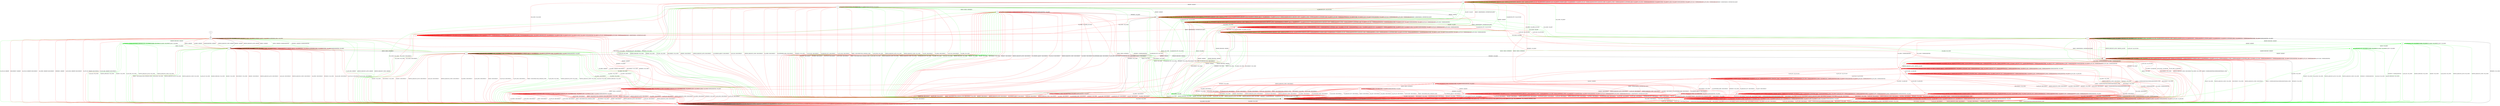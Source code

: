 digraph "" {
	graph ["Incoming time"=0.07573294639587402,
		"Outgoing time"=0.1325373649597168,
		Output="{'States': 36, 'Transitions': 837}",
		Reference="{'States': 32, 'Transitions': 683}",
		Solver=yices,
		Updated="{'States': 18, 'Transitions': 222}",
		"f-measure"=0.15027624309392265,
		precision=0.3063063063063063,
		recall=0.09956076134699854
	];
	a -> a	[key=0,
		label="CH_OPEN / CH_MAX"];
	a -> a	[key=1,
		label="CH_EOF / NO_RESP"];
	a -> a	[key=2,
		color=green,
		label="UA_PK_NOK / NO_RESP"];
	a -> a	[key=3,
		color=green,
		label="SERVICE_REQUEST_AUTH / SERVICE_ACCEPT"];
	a -> a	[key=4,
		color=green,
		label="SERVICE_REQUEST_CONN / SERVICE_ACCEPT"];
	a -> a	[key=5,
		color=green,
		label="UA_PK_OK / NO_RESP"];
	a -> a	[key=6,
		color=red,
		label="SERVICE_REQUEST_AUTH / NO_RESP"];
	a -> a	[key=7,
		color=red,
		label="CH_WINDOW_ADJUST / NO_RESP"];
	a -> a	[key=8,
		color=red,
		label="DEBUG / NO_RESP"];
	a -> a	[key=9,
		color=red,
		label="UA_PK_OK / UNIMPLEMENTED"];
	a -> a	[key=10,
		color=red,
		label="SERVICE_REQUEST_CONN / NO_RESP"];
	a -> a	[key=11,
		color=red,
		label="UA_NONE / UNIMPLEMENTED"];
	a -> a	[key=12,
		color=red,
		label="CH_EXTENDED_DATA / NO_RESP"];
	a -> a	[key=13,
		color=red,
		label="UA_PK_NOK / UNIMPLEMENTED"];
	a -> a	[key=14,
		color=red,
		label="KEX30 / NO_RESP"];
	a -> a	[key=15,
		color=red,
		label="IGNORE / NO_RESP"];
	a -> a	[key=16,
		color=red,
		label="CH_DATA / NO_RESP"];
	a -> a	[key=17,
		color=red,
		label="UNIMPLEMENTED / NO_RESP"];
	a -> a	[key=18,
		color=red,
		label="UA_PW_OK / UNIMPLEMENTED"];
	a -> a	[key=19,
		color=red,
		label="UA_PW_NOK / UNIMPLEMENTED"];
	a -> a	[key=20,
		color=red,
		label="REKEY / KEXINIT|KEX31+NEWKEYS|NO_RESP"];
	a -> c	[key=0,
		label="KEXINIT / KEXINIT"];
	a -> f	[key=0,
		label="NEWKEYS / NO_CONN"];
	a -> f	[key=1,
		color=green,
		label="KEX30 / NO_CONN"];
	a -> f	[key=2,
		color=green,
		label="CH_REQUEST_PTY / NO_CONN"];
	a -> f	[key=3,
		color=green,
		label="CH_DATA / NO_CONN"];
	a -> f	[key=4,
		color=red,
		label="DISCONNECT / NO_CONN"];
	a -> f	[key=5,
		color=red,
		label="CH_REQUEST_PTY / DISCONNECT"];
	a -> g	[key=0,
		color=green,
		label="CH_CLOSE / NO_RESP"];
	r	[color=green];
	a -> r	[key=0,
		color=green,
		label="KEXINIT_PROCEED / KEXINIT"];
	z	[color=red];
	a -> z	[key=0,
		color=red,
		label="CH_CLOSE / CH_CLOSE"];
	b -> a	[key=0,
		color=green,
		label="CH_REQUEST_PTY / CH_SUCCESS"];
	b -> b	[key=0,
		label="CH_OPEN / CH_MAX"];
	b -> b	[key=1,
		label="CH_EOF / NO_RESP"];
	b -> b	[key=2,
		color=green,
		label="UA_PK_NOK / NO_RESP"];
	b -> b	[key=3,
		color=green,
		label="SERVICE_REQUEST_AUTH / SERVICE_ACCEPT"];
	b -> b	[key=4,
		color=green,
		label="SERVICE_REQUEST_CONN / SERVICE_ACCEPT"];
	b -> b	[key=5,
		color=green,
		label="UA_PK_OK / NO_RESP"];
	b -> b	[key=6,
		color=red,
		label="SERVICE_REQUEST_AUTH / UNIMPLEMENTED"];
	b -> b	[key=7,
		color=red,
		label="CH_WINDOW_ADJUST / NO_RESP"];
	b -> b	[key=8,
		color=red,
		label="DEBUG / NO_RESP"];
	b -> b	[key=9,
		color=red,
		label="UA_PK_OK / UNIMPLEMENTED"];
	b -> b	[key=10,
		color=red,
		label="SERVICE_REQUEST_CONN / UNIMPLEMENTED"];
	b -> b	[key=11,
		color=red,
		label="UA_NONE / UNIMPLEMENTED"];
	b -> b	[key=12,
		color=red,
		label="CH_EXTENDED_DATA / NO_RESP"];
	b -> b	[key=13,
		color=red,
		label="UA_PK_NOK / UNIMPLEMENTED"];
	b -> b	[key=14,
		color=red,
		label="KEX30 / UNIMPLEMENTED"];
	b -> b	[key=15,
		color=red,
		label="IGNORE / NO_RESP"];
	b -> b	[key=16,
		color=red,
		label="CH_DATA / NO_RESP"];
	b -> b	[key=17,
		color=red,
		label="UNIMPLEMENTED / NO_RESP"];
	b -> b	[key=18,
		color=red,
		label="UA_PW_OK / UNIMPLEMENTED"];
	b -> b	[key=19,
		color=red,
		label="UA_PW_NOK / UNIMPLEMENTED"];
	b -> c	[key=0,
		color=green,
		label="KEXINIT / KEXINIT"];
	b -> f	[key=0,
		label="NEWKEYS / NO_CONN"];
	b -> f	[key=1,
		color=green,
		label="KEX30 / NO_CONN"];
	b -> f	[key=2,
		color=green,
		label="CH_DATA / NO_CONN"];
	b -> f	[key=3,
		color=red,
		label="DISCONNECT / NO_CONN"];
	b -> g	[key=0,
		color=green,
		label="CH_CLOSE / NO_RESP"];
	b -> j	[key=0,
		color=red,
		label="CH_REQUEST_PTY / CH_SUCCESS"];
	b -> n	[key=0,
		color=red,
		label="REKEY / KEXINIT|KEX31+NEWKEYS|NO_RESP"];
	b -> r	[key=0,
		color=green,
		label="KEXINIT_PROCEED / KEXINIT"];
	t	[color=red];
	b -> t	[key=0,
		color=red,
		label="CH_CLOSE / CH_CLOSE"];
	ff	[color=red];
	b -> ff	[key=0,
		color=red,
		label="KEXINIT / KEXINIT"];
	c -> c	[key=0,
		label="CH_OPEN / CH_MAX"];
	c -> c	[key=1,
		color=red,
		label="DEBUG / NO_RESP"];
	c -> c	[key=2,
		color=red,
		label="IGNORE / NO_RESP"];
	c -> c	[key=3,
		color=red,
		label="UNIMPLEMENTED / NO_RESP"];
	c -> d	[key=0,
		color=green,
		label="CH_CLOSE / NO_CONN"];
	c -> d	[key=1,
		color=red,
		label="CH_CLOSE / DISCONNECT"];
	c -> f	[key=0,
		color=green,
		label="UA_PK_NOK / NO_CONN"];
	c -> f	[key=1,
		color=green,
		label="SERVICE_REQUEST_AUTH / NO_CONN"];
	c -> f	[key=2,
		color=green,
		label="SERVICE_REQUEST_CONN / NO_CONN"];
	c -> f	[key=3,
		color=green,
		label="NEWKEYS / UNIMPLEMENTED"];
	c -> f	[key=4,
		color=green,
		label="CH_REQUEST_PTY / NO_CONN"];
	c -> f	[key=5,
		color=green,
		label="CH_DATA / NO_CONN"];
	c -> f	[key=6,
		color=green,
		label="UA_PK_OK / NO_CONN"];
	c -> f	[key=7,
		color=green,
		label="KEXINIT_PROCEED / NO_CONN"];
	c -> f	[key=8,
		color=green,
		label="KEXINIT / NO_CONN"];
	c -> f	[key=9,
		color=green,
		label="CH_EOF / NO_CONN"];
	c -> f	[key=10,
		color=red,
		label="DISCONNECT / NO_CONN"];
	c -> f	[key=11,
		color=red,
		label="KEXINIT / DISCONNECT"];
	c -> f	[key=12,
		color=red,
		label="SERVICE_REQUEST_AUTH / DISCONNECT"];
	c -> f	[key=13,
		color=red,
		label="CH_WINDOW_ADJUST / DISCONNECT"];
	c -> f	[key=14,
		color=red,
		label="UA_PK_OK / DISCONNECT"];
	c -> f	[key=15,
		color=red,
		label="SERVICE_REQUEST_CONN / DISCONNECT"];
	c -> f	[key=16,
		color=red,
		label="UA_NONE / DISCONNECT"];
	c -> f	[key=17,
		color=red,
		label="CH_EXTENDED_DATA / DISCONNECT"];
	c -> f	[key=18,
		color=red,
		label="NEWKEYS / NO_CONN"];
	c -> f	[key=19,
		color=red,
		label="UA_PK_NOK / DISCONNECT"];
	c -> f	[key=20,
		color=red,
		label="CH_REQUEST_PTY / DISCONNECT"];
	c -> f	[key=21,
		color=red,
		label="CH_EOF / DISCONNECT"];
	c -> f	[key=22,
		color=red,
		label="CH_DATA / DISCONNECT"];
	c -> f	[key=23,
		color=red,
		label="UA_PW_OK / DISCONNECT"];
	c -> f	[key=24,
		color=red,
		label="UA_PW_NOK / DISCONNECT"];
	c -> f	[key=25,
		color=red,
		label="REKEY / DISCONNECT|NO_CONN|NO_CONN"];
	c -> h	[key=0,
		color=green,
		label="KEX30 / KEX31+NEWKEYS"];
	jj	[color=red];
	c -> jj	[key=0,
		color=red,
		label="KEX30 / KEX31+NEWKEYS"];
	d -> d	[key=0,
		label="KEXINIT / NO_CONN"];
	d -> d	[key=1,
		label="SERVICE_REQUEST_AUTH / NO_CONN"];
	d -> d	[key=2,
		label="UA_PK_OK / NO_CONN"];
	d -> d	[key=3,
		label="SERVICE_REQUEST_CONN / NO_CONN"];
	d -> d	[key=4,
		label="NEWKEYS / NO_CONN"];
	d -> d	[key=5,
		label="UA_PK_NOK / NO_CONN"];
	d -> d	[key=6,
		label="CH_CLOSE / CH_NONE"];
	d -> d	[key=7,
		label="CH_REQUEST_PTY / CH_NONE"];
	d -> d	[key=8,
		label="KEX30 / NO_CONN"];
	d -> d	[key=9,
		label="CH_EOF / CH_NONE"];
	d -> d	[key=10,
		label="CH_DATA / CH_NONE"];
	d -> d	[key=11,
		color=green,
		label="KEXINIT_PROCEED / NO_CONN"];
	d -> d	[key=12,
		color=red,
		label="DISCONNECT / NO_CONN"];
	d -> d	[key=13,
		color=red,
		label="CH_WINDOW_ADJUST / CH_NONE"];
	d -> d	[key=14,
		color=red,
		label="DEBUG / NO_CONN"];
	d -> d	[key=15,
		color=red,
		label="UA_NONE / NO_CONN"];
	d -> d	[key=16,
		color=red,
		label="CH_EXTENDED_DATA / CH_NONE"];
	d -> d	[key=17,
		color=red,
		label="IGNORE / NO_CONN"];
	d -> d	[key=18,
		color=red,
		label="UNIMPLEMENTED / NO_CONN"];
	d -> d	[key=19,
		color=red,
		label="UA_PW_OK / NO_CONN"];
	d -> d	[key=20,
		color=red,
		label="UA_PW_NOK / NO_CONN"];
	d -> d	[key=21,
		color=red,
		label="REKEY / NO_CONN|NO_CONN|NO_CONN"];
	d -> f	[key=0,
		label="CH_OPEN / NO_CONN"];
	e -> m	[key=0];
	f -> d	[key=0,
		label="CH_CLOSE / NO_CONN"];
	f -> f	[key=0,
		label="KEXINIT / NO_CONN"];
	f -> f	[key=1,
		label="SERVICE_REQUEST_AUTH / NO_CONN"];
	f -> f	[key=2,
		label="UA_PK_OK / NO_CONN"];
	f -> f	[key=3,
		label="SERVICE_REQUEST_CONN / NO_CONN"];
	f -> f	[key=4,
		label="NEWKEYS / NO_CONN"];
	f -> f	[key=5,
		label="UA_PK_NOK / NO_CONN"];
	f -> f	[key=6,
		label="CH_OPEN / CH_MAX"];
	f -> f	[key=7,
		label="CH_REQUEST_PTY / NO_CONN"];
	f -> f	[key=8,
		label="KEX30 / NO_CONN"];
	f -> f	[key=9,
		label="CH_EOF / NO_CONN"];
	f -> f	[key=10,
		label="CH_DATA / NO_CONN"];
	f -> f	[key=11,
		color=green,
		label="KEXINIT_PROCEED / NO_CONN"];
	f -> f	[key=12,
		color=red,
		label="DISCONNECT / NO_CONN"];
	f -> f	[key=13,
		color=red,
		label="CH_WINDOW_ADJUST / NO_CONN"];
	f -> f	[key=14,
		color=red,
		label="DEBUG / NO_CONN"];
	f -> f	[key=15,
		color=red,
		label="UA_NONE / NO_CONN"];
	f -> f	[key=16,
		color=red,
		label="CH_EXTENDED_DATA / NO_CONN"];
	f -> f	[key=17,
		color=red,
		label="IGNORE / NO_CONN"];
	f -> f	[key=18,
		color=red,
		label="UNIMPLEMENTED / NO_CONN"];
	f -> f	[key=19,
		color=red,
		label="UA_PW_OK / NO_CONN"];
	f -> f	[key=20,
		color=red,
		label="UA_PW_NOK / NO_CONN"];
	f -> f	[key=21,
		color=red,
		label="REKEY / NO_CONN|NO_CONN|NO_CONN"];
	g -> d	[key=0,
		label="NEWKEYS / NO_CONN"];
	g -> d	[key=1,
		color=green,
		label="KEX30 / NO_CONN"];
	g -> d	[key=2,
		color=red,
		label="DISCONNECT / NO_CONN"];
	g -> d	[key=3,
		color=red,
		label="SERVICE_REQUEST_CONN / DISCONNECT"];
	g -> d	[key=4,
		color=red,
		label="REKEY / UNIMPLEMENTED|UNIMPLEMENTED|NO_CONN"];
	g -> g	[key=0,
		label="SERVICE_REQUEST_AUTH / SERVICE_ACCEPT"];
	g -> g	[key=1,
		label="CH_CLOSE / CH_NONE"];
	g -> g	[key=2,
		label="CH_REQUEST_PTY / CH_NONE"];
	g -> g	[key=3,
		label="CH_EOF / CH_NONE"];
	g -> g	[key=4,
		label="CH_DATA / CH_NONE"];
	g -> g	[key=5,
		color=green,
		label="UA_PK_NOK / NO_RESP"];
	g -> g	[key=6,
		color=green,
		label="SERVICE_REQUEST_CONN / SERVICE_ACCEPT"];
	g -> g	[key=7,
		color=green,
		label="UA_PK_OK / NO_RESP"];
	g -> g	[key=8,
		color=red,
		label="KEXINIT / UNIMPLEMENTED"];
	g -> g	[key=9,
		color=red,
		label="CH_WINDOW_ADJUST / CH_NONE"];
	g -> g	[key=10,
		color=red,
		label="DEBUG / NO_RESP"];
	g -> g	[key=11,
		color=red,
		label="CH_EXTENDED_DATA / CH_NONE"];
	g -> g	[key=12,
		color=red,
		label="KEX30 / UNIMPLEMENTED"];
	g -> g	[key=13,
		color=red,
		label="IGNORE / NO_RESP"];
	g -> g	[key=14,
		color=red,
		label="UNIMPLEMENTED / NO_RESP"];
	g -> n	[key=0,
		color=green,
		label="CH_OPEN / CH_OPEN_SUCCESS"];
	p	[color=green];
	g -> p	[key=0,
		color=green,
		label="KEXINIT_PROCEED / KEXINIT"];
	q	[color=green];
	g -> q	[key=0,
		color=green,
		label="KEXINIT / KEXINIT"];
	g -> t	[key=0,
		color=red,
		label="UA_PK_OK / UA_SUCCESS"];
	g -> t	[key=1,
		color=red,
		label="UA_PW_OK / UA_SUCCESS"];
	u	[color=red];
	g -> u	[key=0,
		color=red,
		label="UA_PW_NOK / UA_FAILURE"];
	v	[color=red];
	g -> v	[key=0,
		color=red,
		label="UA_NONE / UA_FAILURE"];
	w	[color=red];
	g -> w	[key=0,
		color=red,
		label="UA_PK_NOK / UA_FAILURE"];
	x	[color=red];
	g -> x	[key=0,
		color=red,
		label="CH_OPEN / UNIMPLEMENTED"];
	h -> d	[key=0,
		color=green,
		label="CH_CLOSE / NO_CONN"];
	h -> d	[key=1,
		color=red,
		label="CH_CLOSE / DISCONNECT"];
	h -> f	[key=0,
		color=green,
		label="UA_PK_NOK / NO_CONN"];
	h -> f	[key=1,
		color=green,
		label="SERVICE_REQUEST_AUTH / NO_CONN"];
	h -> f	[key=2,
		color=green,
		label="SERVICE_REQUEST_CONN / NO_CONN"];
	h -> f	[key=3,
		color=green,
		label="CH_REQUEST_PTY / NO_CONN"];
	h -> f	[key=4,
		color=green,
		label="CH_DATA / NO_CONN"];
	h -> f	[key=5,
		color=green,
		label="UA_PK_OK / NO_CONN"];
	h -> f	[key=6,
		color=green,
		label="KEXINIT_PROCEED / NO_CONN"];
	h -> f	[key=7,
		color=green,
		label="KEXINIT / NO_CONN"];
	h -> f	[key=8,
		color=green,
		label="CH_EOF / NO_CONN"];
	h -> f	[key=9,
		color=red,
		label="DISCONNECT / NO_CONN"];
	h -> f	[key=10,
		color=red,
		label="KEXINIT / DISCONNECT"];
	h -> f	[key=11,
		color=red,
		label="SERVICE_REQUEST_AUTH / DISCONNECT"];
	h -> f	[key=12,
		color=red,
		label="CH_WINDOW_ADJUST / DISCONNECT"];
	h -> f	[key=13,
		color=red,
		label="UA_PK_OK / DISCONNECT"];
	h -> f	[key=14,
		color=red,
		label="SERVICE_REQUEST_CONN / DISCONNECT"];
	h -> f	[key=15,
		color=red,
		label="UA_NONE / DISCONNECT"];
	h -> f	[key=16,
		color=red,
		label="CH_EXTENDED_DATA / DISCONNECT"];
	h -> f	[key=17,
		color=red,
		label="UA_PK_NOK / DISCONNECT"];
	h -> f	[key=18,
		color=red,
		label="CH_REQUEST_PTY / DISCONNECT"];
	h -> f	[key=19,
		color=red,
		label="KEX30 / DISCONNECT"];
	h -> f	[key=20,
		color=red,
		label="CH_EOF / DISCONNECT"];
	h -> f	[key=21,
		color=red,
		label="CH_DATA / DISCONNECT"];
	h -> f	[key=22,
		color=red,
		label="UA_PW_OK / DISCONNECT"];
	h -> f	[key=23,
		color=red,
		label="UA_PW_NOK / DISCONNECT"];
	h -> f	[key=24,
		color=red,
		label="REKEY / DISCONNECT|NO_CONN|NO_CONN"];
	h -> h	[key=0,
		label="CH_OPEN / CH_MAX"];
	h -> h	[key=1,
		color=green,
		label="KEX30 / UNIMPLEMENTED"];
	h -> h	[key=2,
		color=red,
		label="DEBUG / NO_RESP"];
	h -> h	[key=3,
		color=red,
		label="IGNORE / NO_RESP"];
	h -> h	[key=4,
		color=red,
		label="UNIMPLEMENTED / NO_RESP"];
	h -> n	[key=0,
		label="NEWKEYS / NO_RESP"];
	i -> d	[key=0,
		label="NEWKEYS / NO_CONN"];
	i -> d	[key=1,
		color=green,
		label="KEX30 / NO_CONN"];
	i -> d	[key=2,
		color=green,
		label="SERVICE_REQUEST_CONN / NO_CONN"];
	i -> d	[key=3,
		color=red,
		label="DISCONNECT / NO_CONN"];
	i -> d	[key=4,
		color=red,
		label="SERVICE_REQUEST_CONN / DISCONNECT"];
	i -> d	[key=5,
		color=red,
		label="REKEY / UNIMPLEMENTED|UNIMPLEMENTED|NO_CONN"];
	i -> f	[key=0,
		color=green,
		label="CH_OPEN / NO_CONN"];
	i -> g	[key=0,
		color=green,
		label="UA_PK_OK / UA_SUCCESS"];
	i -> g	[key=1,
		color=red,
		label="SERVICE_REQUEST_AUTH / SERVICE_ACCEPT"];
	i -> i	[key=0,
		label="CH_CLOSE / CH_NONE"];
	i -> i	[key=1,
		label="CH_REQUEST_PTY / CH_NONE"];
	i -> i	[key=2,
		label="CH_EOF / CH_NONE"];
	i -> i	[key=3,
		label="CH_DATA / CH_NONE"];
	i -> i	[key=4,
		color=green,
		label="UA_PK_NOK / UA_FAILURE"];
	i -> i	[key=5,
		color=green,
		label="SERVICE_REQUEST_AUTH / SERVICE_ACCEPT"];
	i -> i	[key=6,
		color=red,
		label="KEXINIT / UNIMPLEMENTED"];
	i -> i	[key=7,
		color=red,
		label="CH_WINDOW_ADJUST / CH_NONE"];
	i -> i	[key=8,
		color=red,
		label="DEBUG / NO_RESP"];
	i -> i	[key=9,
		color=red,
		label="UA_PK_OK / UNIMPLEMENTED"];
	i -> i	[key=10,
		color=red,
		label="UA_NONE / UNIMPLEMENTED"];
	i -> i	[key=11,
		color=red,
		label="CH_EXTENDED_DATA / CH_NONE"];
	i -> i	[key=12,
		color=red,
		label="UA_PK_NOK / UNIMPLEMENTED"];
	i -> i	[key=13,
		color=red,
		label="KEX30 / UNIMPLEMENTED"];
	i -> i	[key=14,
		color=red,
		label="IGNORE / NO_RESP"];
	i -> i	[key=15,
		color=red,
		label="UNIMPLEMENTED / NO_RESP"];
	i -> i	[key=16,
		color=red,
		label="UA_PW_OK / UNIMPLEMENTED"];
	i -> i	[key=17,
		color=red,
		label="UA_PW_NOK / UNIMPLEMENTED"];
	i -> p	[key=0,
		color=green,
		label="KEXINIT_PROCEED / KEXINIT"];
	i -> q	[key=0,
		color=green,
		label="KEXINIT / KEXINIT"];
	s	[color=red];
	i -> s	[key=0,
		color=red,
		label="CH_OPEN / UNIMPLEMENTED"];
	j -> a	[key=0,
		color=green,
		label="CH_EOF / CH_EOF"];
	j -> a	[key=1,
		color=red,
		label="REKEY / KEXINIT|KEX31+NEWKEYS|NO_RESP"];
	j -> c	[key=0,
		label="KEXINIT / KEXINIT"];
	j -> f	[key=0,
		label="NEWKEYS / NO_CONN"];
	j -> f	[key=1,
		color=green,
		label="KEX30 / NO_CONN"];
	j -> f	[key=2,
		color=green,
		label="CH_REQUEST_PTY / NO_CONN"];
	j -> f	[key=3,
		color=red,
		label="DISCONNECT / NO_CONN"];
	j -> f	[key=4,
		color=red,
		label="CH_REQUEST_PTY / DISCONNECT"];
	j -> g	[key=0,
		color=green,
		label="CH_CLOSE / CH_EOF"];
	j -> j	[key=0,
		label="CH_OPEN / CH_MAX"];
	j -> j	[key=1,
		label="CH_DATA / NO_RESP"];
	j -> j	[key=2,
		color=green,
		label="UA_PK_NOK / NO_RESP"];
	j -> j	[key=3,
		color=green,
		label="SERVICE_REQUEST_AUTH / SERVICE_ACCEPT"];
	j -> j	[key=4,
		color=green,
		label="SERVICE_REQUEST_CONN / SERVICE_ACCEPT"];
	j -> j	[key=5,
		color=green,
		label="UA_PK_OK / NO_RESP"];
	j -> j	[key=6,
		color=red,
		label="SERVICE_REQUEST_AUTH / UNIMPLEMENTED"];
	j -> j	[key=7,
		color=red,
		label="CH_WINDOW_ADJUST / NO_RESP"];
	j -> j	[key=8,
		color=red,
		label="DEBUG / NO_RESP"];
	j -> j	[key=9,
		color=red,
		label="UA_PK_OK / UNIMPLEMENTED"];
	j -> j	[key=10,
		color=red,
		label="SERVICE_REQUEST_CONN / UNIMPLEMENTED"];
	j -> j	[key=11,
		color=red,
		label="UA_NONE / UNIMPLEMENTED"];
	j -> j	[key=12,
		color=red,
		label="CH_EXTENDED_DATA / NO_RESP"];
	j -> j	[key=13,
		color=red,
		label="UA_PK_NOK / UNIMPLEMENTED"];
	j -> j	[key=14,
		color=red,
		label="KEX30 / UNIMPLEMENTED"];
	j -> j	[key=15,
		color=red,
		label="IGNORE / NO_RESP"];
	j -> j	[key=16,
		color=red,
		label="CH_EOF / NO_RESP"];
	j -> j	[key=17,
		color=red,
		label="UNIMPLEMENTED / NO_RESP"];
	j -> j	[key=18,
		color=red,
		label="UA_PW_OK / UNIMPLEMENTED"];
	j -> j	[key=19,
		color=red,
		label="UA_PW_NOK / UNIMPLEMENTED"];
	j -> r	[key=0,
		color=green,
		label="KEXINIT_PROCEED / KEXINIT"];
	j -> t	[key=0,
		color=red,
		label="CH_CLOSE / CH_CLOSE"];
	k -> d	[key=0,
		color=green,
		label="UA_PK_NOK / NO_CONN"];
	k -> d	[key=1,
		color=green,
		label="SERVICE_REQUEST_AUTH / NO_CONN"];
	k -> d	[key=2,
		color=green,
		label="SERVICE_REQUEST_CONN / NO_CONN"];
	k -> d	[key=3,
		color=green,
		label="UA_PK_OK / NO_CONN"];
	k -> d	[key=4,
		color=green,
		label="KEXINIT_PROCEED / NO_CONN"];
	k -> d	[key=5,
		color=green,
		label="KEXINIT / NO_CONN"];
	k -> d	[key=6,
		color=red,
		label="DISCONNECT / NO_CONN"];
	k -> d	[key=7,
		color=red,
		label="KEXINIT / DISCONNECT"];
	k -> d	[key=8,
		color=red,
		label="SERVICE_REQUEST_AUTH / DISCONNECT"];
	k -> d	[key=9,
		color=red,
		label="UA_PK_OK / DISCONNECT"];
	k -> d	[key=10,
		color=red,
		label="SERVICE_REQUEST_CONN / DISCONNECT"];
	k -> d	[key=11,
		color=red,
		label="UA_NONE / DISCONNECT"];
	k -> d	[key=12,
		color=red,
		label="NEWKEYS / NO_CONN"];
	k -> d	[key=13,
		color=red,
		label="UA_PK_NOK / DISCONNECT"];
	k -> d	[key=14,
		color=red,
		label="UA_PW_OK / DISCONNECT"];
	k -> d	[key=15,
		color=red,
		label="UA_PW_NOK / DISCONNECT"];
	k -> d	[key=16,
		color=red,
		label="REKEY / DISCONNECT|NO_CONN|NO_CONN"];
	k -> f	[key=0,
		color=green,
		label="CH_OPEN / NO_CONN"];
	k -> f	[key=1,
		color=red,
		label="CH_OPEN / DISCONNECT"];
	k -> k	[key=0,
		label="CH_CLOSE / CH_NONE"];
	k -> k	[key=1,
		label="CH_REQUEST_PTY / CH_NONE"];
	k -> k	[key=2,
		label="CH_EOF / CH_NONE"];
	k -> k	[key=3,
		label="CH_DATA / CH_NONE"];
	k -> k	[key=4,
		color=green,
		label="NEWKEYS / UNIMPLEMENTED"];
	k -> k	[key=5,
		color=red,
		label="CH_WINDOW_ADJUST / CH_NONE"];
	k -> k	[key=6,
		color=red,
		label="DEBUG / NO_RESP"];
	k -> k	[key=7,
		color=red,
		label="CH_EXTENDED_DATA / CH_NONE"];
	k -> k	[key=8,
		color=red,
		label="IGNORE / NO_RESP"];
	k -> k	[key=9,
		color=red,
		label="UNIMPLEMENTED / NO_RESP"];
	k -> l	[key=0,
		label="KEX30 / KEX31+NEWKEYS"];
	l -> d	[key=0,
		color=green,
		label="UA_PK_NOK / NO_CONN"];
	l -> d	[key=1,
		color=green,
		label="SERVICE_REQUEST_AUTH / NO_CONN"];
	l -> d	[key=2,
		color=green,
		label="SERVICE_REQUEST_CONN / NO_CONN"];
	l -> d	[key=3,
		color=green,
		label="UA_PK_OK / NO_CONN"];
	l -> d	[key=4,
		color=green,
		label="KEXINIT_PROCEED / NO_CONN"];
	l -> d	[key=5,
		color=green,
		label="KEXINIT / NO_CONN"];
	l -> d	[key=6,
		color=red,
		label="DISCONNECT / NO_CONN"];
	l -> d	[key=7,
		color=red,
		label="KEXINIT / DISCONNECT"];
	l -> d	[key=8,
		color=red,
		label="SERVICE_REQUEST_AUTH / DISCONNECT"];
	l -> d	[key=9,
		color=red,
		label="UA_PK_OK / DISCONNECT"];
	l -> d	[key=10,
		color=red,
		label="SERVICE_REQUEST_CONN / DISCONNECT"];
	l -> d	[key=11,
		color=red,
		label="UA_NONE / DISCONNECT"];
	l -> d	[key=12,
		color=red,
		label="UA_PK_NOK / DISCONNECT"];
	l -> d	[key=13,
		color=red,
		label="KEX30 / DISCONNECT"];
	l -> d	[key=14,
		color=red,
		label="UA_PW_OK / DISCONNECT"];
	l -> d	[key=15,
		color=red,
		label="UA_PW_NOK / DISCONNECT"];
	l -> d	[key=16,
		color=red,
		label="REKEY / DISCONNECT|NO_CONN|NO_CONN"];
	l -> f	[key=0,
		color=green,
		label="CH_OPEN / NO_CONN"];
	l -> f	[key=1,
		color=red,
		label="CH_OPEN / DISCONNECT"];
	l -> i	[key=0,
		label="NEWKEYS / NO_RESP"];
	l -> l	[key=0,
		label="CH_CLOSE / CH_NONE"];
	l -> l	[key=1,
		label="CH_REQUEST_PTY / CH_NONE"];
	l -> l	[key=2,
		label="CH_EOF / CH_NONE"];
	l -> l	[key=3,
		label="CH_DATA / CH_NONE"];
	l -> l	[key=4,
		color=green,
		label="KEX30 / UNIMPLEMENTED"];
	l -> l	[key=5,
		color=red,
		label="CH_WINDOW_ADJUST / CH_NONE"];
	l -> l	[key=6,
		color=red,
		label="DEBUG / NO_RESP"];
	l -> l	[key=7,
		color=red,
		label="CH_EXTENDED_DATA / CH_NONE"];
	l -> l	[key=8,
		color=red,
		label="IGNORE / NO_RESP"];
	l -> l	[key=9,
		color=red,
		label="UNIMPLEMENTED / NO_RESP"];
	m -> d	[key=0,
		color=green,
		label="UA_PK_NOK / KEXINIT"];
	m -> d	[key=1,
		color=green,
		label="SERVICE_REQUEST_AUTH / KEXINIT"];
	m -> d	[key=2,
		color=green,
		label="SERVICE_REQUEST_CONN / KEXINIT"];
	m -> d	[key=3,
		color=green,
		label="UA_PK_OK / KEXINIT"];
	m -> d	[key=4,
		color=red,
		label="DISCONNECT / KEXINIT"];
	m -> d	[key=5,
		color=red,
		label="UA_PK_OK / KEXINIT+DISCONNECT"];
	m -> d	[key=6,
		color=red,
		label="UA_NONE / KEXINIT+DISCONNECT"];
	m -> d	[key=7,
		color=red,
		label="NEWKEYS / KEXINIT"];
	m -> d	[key=8,
		color=red,
		label="UA_PK_NOK / KEXINIT+DISCONNECT"];
	m -> d	[key=9,
		color=red,
		label="UA_PW_OK / KEXINIT+DISCONNECT"];
	m -> d	[key=10,
		color=red,
		label="UA_PW_NOK / KEXINIT+DISCONNECT"];
	m -> f	[key=0,
		color=green,
		label="CH_OPEN / KEXINIT"];
	m -> f	[key=1,
		color=red,
		label="CH_OPEN / KEXINIT+DISCONNECT"];
	m -> i	[key=0,
		color=red,
		label="REKEY / KEXINIT|KEX31+NEWKEYS|NO_RESP"];
	m -> k	[key=0,
		label="KEXINIT / KEXINIT"];
	m -> k	[key=1,
		color=green,
		label="KEX30 / KEXINIT+UNIMPLEMENTED"];
	m -> k	[key=2,
		color=green,
		label="NEWKEYS / KEXINIT+UNIMPLEMENTED"];
	m -> k	[key=3,
		color=red,
		label="SERVICE_REQUEST_AUTH / KEXINIT"];
	m -> k	[key=4,
		color=red,
		label="DEBUG / KEXINIT"];
	m -> k	[key=5,
		color=red,
		label="SERVICE_REQUEST_CONN / KEXINIT"];
	m -> k	[key=6,
		color=red,
		label="KEX30 / KEXINIT"];
	m -> k	[key=7,
		color=red,
		label="IGNORE / KEXINIT"];
	m -> k	[key=8,
		color=red,
		label="UNIMPLEMENTED / KEXINIT"];
	m -> m	[key=0,
		label="CH_CLOSE / CH_NONE"];
	m -> m	[key=1,
		label="CH_REQUEST_PTY / CH_NONE"];
	m -> m	[key=2,
		label="CH_EOF / CH_NONE"];
	m -> m	[key=3,
		label="CH_DATA / CH_NONE"];
	m -> m	[key=4,
		color=red,
		label="CH_WINDOW_ADJUST / CH_NONE"];
	m -> m	[key=5,
		color=red,
		label="CH_EXTENDED_DATA / CH_NONE"];
	o	[color=green];
	m -> o	[key=0,
		color=green,
		label="KEXINIT_PROCEED / KEXINIT"];
	n -> a	[key=0,
		color=red,
		label="CH_REQUEST_PTY / CH_SUCCESS"];
	n -> b	[key=0,
		color=green,
		label="CH_EOF / CH_EOF"];
	n -> c	[key=0,
		color=green,
		label="KEXINIT / KEXINIT"];
	n -> f	[key=0,
		label="NEWKEYS / NO_CONN"];
	n -> f	[key=1,
		color=green,
		label="KEX30 / NO_CONN"];
	n -> f	[key=2,
		color=red,
		label="DISCONNECT / NO_CONN"];
	n -> g	[key=0,
		color=green,
		label="CH_CLOSE / CH_EOF"];
	n -> j	[key=0,
		color=green,
		label="CH_REQUEST_PTY / CH_SUCCESS"];
	n -> n	[key=0,
		label="CH_OPEN / CH_MAX"];
	n -> n	[key=1,
		label="CH_DATA / NO_RESP"];
	n -> n	[key=2,
		color=green,
		label="UA_PK_NOK / NO_RESP"];
	n -> n	[key=3,
		color=green,
		label="SERVICE_REQUEST_AUTH / SERVICE_ACCEPT"];
	n -> n	[key=4,
		color=green,
		label="SERVICE_REQUEST_CONN / SERVICE_ACCEPT"];
	n -> n	[key=5,
		color=green,
		label="UA_PK_OK / NO_RESP"];
	n -> n	[key=6,
		color=red,
		label="SERVICE_REQUEST_AUTH / NO_RESP"];
	n -> n	[key=7,
		color=red,
		label="CH_WINDOW_ADJUST / NO_RESP"];
	n -> n	[key=8,
		color=red,
		label="DEBUG / NO_RESP"];
	n -> n	[key=9,
		color=red,
		label="UA_PK_OK / UNIMPLEMENTED"];
	n -> n	[key=10,
		color=red,
		label="SERVICE_REQUEST_CONN / NO_RESP"];
	n -> n	[key=11,
		color=red,
		label="UA_NONE / UNIMPLEMENTED"];
	n -> n	[key=12,
		color=red,
		label="CH_EXTENDED_DATA / NO_RESP"];
	n -> n	[key=13,
		color=red,
		label="UA_PK_NOK / UNIMPLEMENTED"];
	n -> n	[key=14,
		color=red,
		label="KEX30 / NO_RESP"];
	n -> n	[key=15,
		color=red,
		label="IGNORE / NO_RESP"];
	n -> n	[key=16,
		color=red,
		label="CH_EOF / NO_RESP"];
	n -> n	[key=17,
		color=red,
		label="UNIMPLEMENTED / NO_RESP"];
	n -> n	[key=18,
		color=red,
		label="UA_PW_OK / UNIMPLEMENTED"];
	n -> n	[key=19,
		color=red,
		label="UA_PW_NOK / UNIMPLEMENTED"];
	n -> n	[key=20,
		color=red,
		label="REKEY / KEXINIT|KEX31+NEWKEYS|NO_RESP"];
	n -> r	[key=0,
		color=green,
		label="KEXINIT_PROCEED / KEXINIT"];
	n -> z	[key=0,
		color=red,
		label="CH_CLOSE / CH_CLOSE"];
	n -> ff	[key=0,
		color=red,
		label="KEXINIT / KEXINIT"];
	o -> d	[key=0,
		color=green,
		label="UA_PK_NOK / NO_CONN"];
	o -> d	[key=1,
		color=green,
		label="SERVICE_REQUEST_AUTH / NO_CONN"];
	o -> d	[key=2,
		color=green,
		label="SERVICE_REQUEST_CONN / NO_CONN"];
	o -> d	[key=3,
		color=green,
		label="UA_PK_OK / NO_CONN"];
	o -> d	[key=4,
		color=green,
		label="KEXINIT_PROCEED / NO_CONN"];
	o -> d	[key=5,
		color=green,
		label="KEXINIT / NO_CONN"];
	o -> f	[key=0,
		color=green,
		label="CH_OPEN / NO_CONN"];
	o -> k	[key=0,
		color=green,
		label="KEX30 / NO_RESP"];
	o -> o	[key=0,
		color=green,
		label="NEWKEYS / UNIMPLEMENTED"];
	o -> o	[key=1,
		color=green,
		label="CH_REQUEST_PTY / CH_NONE"];
	o -> o	[key=2,
		color=green,
		label="CH_DATA / CH_NONE"];
	o -> o	[key=3,
		color=green,
		label="CH_CLOSE / CH_NONE"];
	o -> o	[key=4,
		color=green,
		label="CH_EOF / CH_NONE"];
	p -> d	[key=0,
		color=green,
		label="UA_PK_NOK / NO_CONN"];
	p -> d	[key=1,
		color=green,
		label="SERVICE_REQUEST_AUTH / NO_CONN"];
	p -> d	[key=2,
		color=green,
		label="SERVICE_REQUEST_CONN / NO_CONN"];
	p -> d	[key=3,
		color=green,
		label="NEWKEYS / UNIMPLEMENTED"];
	p -> d	[key=4,
		color=green,
		label="UA_PK_OK / NO_CONN"];
	p -> d	[key=5,
		color=green,
		label="KEXINIT_PROCEED / NO_CONN"];
	p -> d	[key=6,
		color=green,
		label="KEXINIT / NO_CONN"];
	p -> f	[key=0,
		color=green,
		label="CH_OPEN / NO_CONN"];
	p -> p	[key=0,
		color=green,
		label="CH_REQUEST_PTY / CH_NONE"];
	p -> p	[key=1,
		color=green,
		label="CH_DATA / CH_NONE"];
	p -> p	[key=2,
		color=green,
		label="CH_CLOSE / CH_NONE"];
	p -> p	[key=3,
		color=green,
		label="CH_EOF / CH_NONE"];
	p -> q	[key=0,
		color=green,
		label="KEX30 / NO_RESP"];
	q -> d	[key=0,
		color=green,
		label="UA_PK_NOK / NO_CONN"];
	q -> d	[key=1,
		color=green,
		label="SERVICE_REQUEST_AUTH / NO_CONN"];
	q -> d	[key=2,
		color=green,
		label="SERVICE_REQUEST_CONN / NO_CONN"];
	q -> d	[key=3,
		color=green,
		label="NEWKEYS / UNIMPLEMENTED"];
	q -> d	[key=4,
		color=green,
		label="UA_PK_OK / NO_CONN"];
	q -> d	[key=5,
		color=green,
		label="KEXINIT_PROCEED / NO_CONN"];
	q -> d	[key=6,
		color=green,
		label="KEXINIT / NO_CONN"];
	q -> f	[key=0,
		color=green,
		label="CH_OPEN / NO_CONN"];
	q -> l	[key=0,
		color=green,
		label="KEX30 / KEX31+NEWKEYS"];
	q -> q	[key=0,
		color=green,
		label="CH_REQUEST_PTY / CH_NONE"];
	q -> q	[key=1,
		color=green,
		label="CH_DATA / CH_NONE"];
	q -> q	[key=2,
		color=green,
		label="CH_CLOSE / CH_NONE"];
	q -> q	[key=3,
		color=green,
		label="CH_EOF / CH_NONE"];
	r -> c	[key=0,
		color=green,
		label="KEX30 / NO_RESP"];
	r -> d	[key=0,
		color=green,
		label="CH_CLOSE / NO_CONN"];
	r -> f	[key=0,
		color=green,
		label="UA_PK_NOK / NO_CONN"];
	r -> f	[key=1,
		color=green,
		label="SERVICE_REQUEST_AUTH / NO_CONN"];
	r -> f	[key=2,
		color=green,
		label="SERVICE_REQUEST_CONN / NO_CONN"];
	r -> f	[key=3,
		color=green,
		label="NEWKEYS / UNIMPLEMENTED"];
	r -> f	[key=4,
		color=green,
		label="CH_REQUEST_PTY / NO_CONN"];
	r -> f	[key=5,
		color=green,
		label="CH_DATA / NO_CONN"];
	r -> f	[key=6,
		color=green,
		label="UA_PK_OK / NO_CONN"];
	r -> f	[key=7,
		color=green,
		label="KEXINIT_PROCEED / NO_CONN"];
	r -> f	[key=8,
		color=green,
		label="KEXINIT / NO_CONN"];
	r -> f	[key=9,
		color=green,
		label="CH_EOF / NO_CONN"];
	r -> r	[key=0,
		color=green,
		label="CH_OPEN / CH_MAX"];
	s -> f	[key=0,
		color=red,
		label="DISCONNECT / NO_CONN"];
	s -> f	[key=1,
		color=red,
		label="SERVICE_REQUEST_CONN / DISCONNECT"];
	s -> f	[key=2,
		color=red,
		label="NEWKEYS / NO_CONN"];
	s -> f	[key=3,
		color=red,
		label="REKEY / UNIMPLEMENTED|UNIMPLEMENTED|NO_CONN"];
	s -> i	[key=0,
		color=red,
		label="CH_CLOSE / UNIMPLEMENTED"];
	s -> s	[key=0,
		color=red,
		label="KEXINIT / UNIMPLEMENTED"];
	s -> s	[key=1,
		color=red,
		label="CH_WINDOW_ADJUST / UNIMPLEMENTED"];
	s -> s	[key=2,
		color=red,
		label="DEBUG / NO_RESP"];
	s -> s	[key=3,
		color=red,
		label="UA_PK_OK / UNIMPLEMENTED"];
	s -> s	[key=4,
		color=red,
		label="UA_NONE / UNIMPLEMENTED"];
	s -> s	[key=5,
		color=red,
		label="CH_EXTENDED_DATA / UNIMPLEMENTED"];
	s -> s	[key=6,
		color=red,
		label="UA_PK_NOK / UNIMPLEMENTED"];
	s -> s	[key=7,
		color=red,
		label="CH_OPEN / CH_MAX"];
	s -> s	[key=8,
		color=red,
		label="CH_REQUEST_PTY / UNIMPLEMENTED"];
	s -> s	[key=9,
		color=red,
		label="KEX30 / UNIMPLEMENTED"];
	s -> s	[key=10,
		color=red,
		label="IGNORE / NO_RESP"];
	s -> s	[key=11,
		color=red,
		label="CH_EOF / UNIMPLEMENTED"];
	s -> s	[key=12,
		color=red,
		label="CH_DATA / UNIMPLEMENTED"];
	s -> s	[key=13,
		color=red,
		label="UNIMPLEMENTED / NO_RESP"];
	s -> s	[key=14,
		color=red,
		label="UA_PW_OK / UNIMPLEMENTED"];
	s -> s	[key=15,
		color=red,
		label="UA_PW_NOK / UNIMPLEMENTED"];
	s -> x	[key=0,
		color=red,
		label="SERVICE_REQUEST_AUTH / SERVICE_ACCEPT"];
	t -> b	[key=0,
		color=red,
		label="CH_OPEN / CH_OPEN_SUCCESS"];
	t -> d	[key=0,
		color=red,
		label="DISCONNECT / NO_CONN"];
	t -> d	[key=1,
		color=red,
		label="NEWKEYS / NO_CONN"];
	t -> t	[key=0,
		color=red,
		label="SERVICE_REQUEST_AUTH / UNIMPLEMENTED"];
	t -> t	[key=1,
		color=red,
		label="CH_WINDOW_ADJUST / CH_NONE"];
	t -> t	[key=2,
		color=red,
		label="DEBUG / NO_RESP"];
	t -> t	[key=3,
		color=red,
		label="UA_PK_OK / UNIMPLEMENTED"];
	t -> t	[key=4,
		color=red,
		label="SERVICE_REQUEST_CONN / UNIMPLEMENTED"];
	t -> t	[key=5,
		color=red,
		label="UA_NONE / UNIMPLEMENTED"];
	t -> t	[key=6,
		color=red,
		label="CH_EXTENDED_DATA / CH_NONE"];
	t -> t	[key=7,
		color=red,
		label="UA_PK_NOK / UNIMPLEMENTED"];
	t -> t	[key=8,
		color=red,
		label="CH_CLOSE / CH_NONE"];
	t -> t	[key=9,
		color=red,
		label="CH_REQUEST_PTY / CH_NONE"];
	t -> t	[key=10,
		color=red,
		label="KEX30 / UNIMPLEMENTED"];
	t -> t	[key=11,
		color=red,
		label="IGNORE / NO_RESP"];
	t -> t	[key=12,
		color=red,
		label="CH_EOF / CH_NONE"];
	t -> t	[key=13,
		color=red,
		label="CH_DATA / CH_NONE"];
	t -> t	[key=14,
		color=red,
		label="UNIMPLEMENTED / NO_RESP"];
	t -> t	[key=15,
		color=red,
		label="UA_PW_OK / UNIMPLEMENTED"];
	t -> t	[key=16,
		color=red,
		label="UA_PW_NOK / UNIMPLEMENTED"];
	y	[color=red];
	t -> y	[key=0,
		color=red,
		label="KEXINIT / KEXINIT"];
	t -> z	[key=0,
		color=red,
		label="REKEY / KEXINIT|KEX31+NEWKEYS|NO_RESP"];
	u -> d	[key=0,
		color=red,
		label="DISCONNECT / NO_CONN"];
	u -> d	[key=1,
		color=red,
		label="UA_PK_OK / DISCONNECT"];
	u -> d	[key=2,
		color=red,
		label="SERVICE_REQUEST_CONN / DISCONNECT"];
	u -> d	[key=3,
		color=red,
		label="UA_NONE / DISCONNECT"];
	u -> d	[key=4,
		color=red,
		label="NEWKEYS / NO_CONN"];
	u -> d	[key=5,
		color=red,
		label="UA_PK_NOK / DISCONNECT"];
	u -> d	[key=6,
		color=red,
		label="REKEY / UNIMPLEMENTED|UNIMPLEMENTED|NO_CONN"];
	u -> t	[key=0,
		color=red,
		label="UA_PW_OK / UA_SUCCESS"];
	u -> u	[key=0,
		color=red,
		label="KEXINIT / UNIMPLEMENTED"];
	u -> u	[key=1,
		color=red,
		label="SERVICE_REQUEST_AUTH / SERVICE_ACCEPT"];
	u -> u	[key=2,
		color=red,
		label="CH_WINDOW_ADJUST / CH_NONE"];
	u -> u	[key=3,
		color=red,
		label="DEBUG / NO_RESP"];
	u -> u	[key=4,
		color=red,
		label="CH_EXTENDED_DATA / CH_NONE"];
	u -> u	[key=5,
		color=red,
		label="CH_CLOSE / CH_NONE"];
	u -> u	[key=6,
		color=red,
		label="CH_REQUEST_PTY / CH_NONE"];
	u -> u	[key=7,
		color=red,
		label="KEX30 / UNIMPLEMENTED"];
	u -> u	[key=8,
		color=red,
		label="IGNORE / NO_RESP"];
	u -> u	[key=9,
		color=red,
		label="CH_EOF / CH_NONE"];
	u -> u	[key=10,
		color=red,
		label="CH_DATA / CH_NONE"];
	u -> u	[key=11,
		color=red,
		label="UNIMPLEMENTED / NO_RESP"];
	u -> u	[key=12,
		color=red,
		label="UA_PW_NOK / UA_FAILURE"];
	aa	[color=red];
	u -> aa	[key=0,
		color=red,
		label="CH_OPEN / UNIMPLEMENTED"];
	v -> d	[key=0,
		color=red,
		label="DISCONNECT / NO_CONN"];
	v -> d	[key=1,
		color=red,
		label="UA_PK_OK / DISCONNECT"];
	v -> d	[key=2,
		color=red,
		label="SERVICE_REQUEST_CONN / DISCONNECT"];
	v -> d	[key=3,
		color=red,
		label="NEWKEYS / NO_CONN"];
	v -> d	[key=4,
		color=red,
		label="UA_PK_NOK / DISCONNECT"];
	v -> d	[key=5,
		color=red,
		label="UA_PW_OK / DISCONNECT"];
	v -> d	[key=6,
		color=red,
		label="UA_PW_NOK / DISCONNECT"];
	v -> d	[key=7,
		color=red,
		label="REKEY / UNIMPLEMENTED|UNIMPLEMENTED|NO_CONN"];
	v -> v	[key=0,
		color=red,
		label="KEXINIT / UNIMPLEMENTED"];
	v -> v	[key=1,
		color=red,
		label="SERVICE_REQUEST_AUTH / SERVICE_ACCEPT"];
	v -> v	[key=2,
		color=red,
		label="CH_WINDOW_ADJUST / CH_NONE"];
	v -> v	[key=3,
		color=red,
		label="DEBUG / NO_RESP"];
	v -> v	[key=4,
		color=red,
		label="UA_NONE / UA_FAILURE"];
	v -> v	[key=5,
		color=red,
		label="CH_EXTENDED_DATA / CH_NONE"];
	v -> v	[key=6,
		color=red,
		label="CH_CLOSE / CH_NONE"];
	v -> v	[key=7,
		color=red,
		label="CH_REQUEST_PTY / CH_NONE"];
	v -> v	[key=8,
		color=red,
		label="KEX30 / UNIMPLEMENTED"];
	v -> v	[key=9,
		color=red,
		label="IGNORE / NO_RESP"];
	v -> v	[key=10,
		color=red,
		label="CH_EOF / CH_NONE"];
	v -> v	[key=11,
		color=red,
		label="CH_DATA / CH_NONE"];
	v -> v	[key=12,
		color=red,
		label="UNIMPLEMENTED / NO_RESP"];
	bb	[color=red];
	v -> bb	[key=0,
		color=red,
		label="CH_OPEN / UNIMPLEMENTED"];
	w -> d	[key=0,
		color=red,
		label="DISCONNECT / NO_CONN"];
	w -> d	[key=1,
		color=red,
		label="UA_PK_OK / DISCONNECT"];
	w -> d	[key=2,
		color=red,
		label="SERVICE_REQUEST_CONN / DISCONNECT"];
	w -> d	[key=3,
		color=red,
		label="UA_NONE / DISCONNECT"];
	w -> d	[key=4,
		color=red,
		label="NEWKEYS / NO_CONN"];
	w -> d	[key=5,
		color=red,
		label="UA_PW_OK / DISCONNECT"];
	w -> d	[key=6,
		color=red,
		label="UA_PW_NOK / DISCONNECT"];
	w -> d	[key=7,
		color=red,
		label="REKEY / UNIMPLEMENTED|UNIMPLEMENTED|NO_CONN"];
	w -> w	[key=0,
		color=red,
		label="KEXINIT / UNIMPLEMENTED"];
	w -> w	[key=1,
		color=red,
		label="SERVICE_REQUEST_AUTH / SERVICE_ACCEPT"];
	w -> w	[key=2,
		color=red,
		label="CH_WINDOW_ADJUST / CH_NONE"];
	w -> w	[key=3,
		color=red,
		label="DEBUG / NO_RESP"];
	w -> w	[key=4,
		color=red,
		label="CH_EXTENDED_DATA / CH_NONE"];
	w -> w	[key=5,
		color=red,
		label="UA_PK_NOK / UA_FAILURE"];
	w -> w	[key=6,
		color=red,
		label="CH_CLOSE / CH_NONE"];
	w -> w	[key=7,
		color=red,
		label="CH_REQUEST_PTY / CH_NONE"];
	w -> w	[key=8,
		color=red,
		label="KEX30 / UNIMPLEMENTED"];
	w -> w	[key=9,
		color=red,
		label="IGNORE / NO_RESP"];
	w -> w	[key=10,
		color=red,
		label="CH_EOF / CH_NONE"];
	w -> w	[key=11,
		color=red,
		label="CH_DATA / CH_NONE"];
	w -> w	[key=12,
		color=red,
		label="UNIMPLEMENTED / NO_RESP"];
	cc	[color=red];
	w -> cc	[key=0,
		color=red,
		label="CH_OPEN / UNIMPLEMENTED"];
	x -> f	[key=0,
		color=red,
		label="DISCONNECT / NO_CONN"];
	x -> f	[key=1,
		color=red,
		label="SERVICE_REQUEST_CONN / DISCONNECT"];
	x -> f	[key=2,
		color=red,
		label="NEWKEYS / NO_CONN"];
	x -> f	[key=3,
		color=red,
		label="REKEY / UNIMPLEMENTED|UNIMPLEMENTED|NO_CONN"];
	x -> g	[key=0,
		color=red,
		label="CH_CLOSE / UNIMPLEMENTED"];
	x -> x	[key=0,
		color=red,
		label="KEXINIT / UNIMPLEMENTED"];
	x -> x	[key=1,
		color=red,
		label="SERVICE_REQUEST_AUTH / SERVICE_ACCEPT"];
	x -> x	[key=2,
		color=red,
		label="CH_WINDOW_ADJUST / UNIMPLEMENTED"];
	x -> x	[key=3,
		color=red,
		label="DEBUG / NO_RESP"];
	x -> x	[key=4,
		color=red,
		label="CH_EXTENDED_DATA / UNIMPLEMENTED"];
	x -> x	[key=5,
		color=red,
		label="CH_OPEN / CH_MAX"];
	x -> x	[key=6,
		color=red,
		label="CH_REQUEST_PTY / UNIMPLEMENTED"];
	x -> x	[key=7,
		color=red,
		label="KEX30 / UNIMPLEMENTED"];
	x -> x	[key=8,
		color=red,
		label="IGNORE / NO_RESP"];
	x -> x	[key=9,
		color=red,
		label="CH_EOF / UNIMPLEMENTED"];
	x -> x	[key=10,
		color=red,
		label="CH_DATA / UNIMPLEMENTED"];
	x -> x	[key=11,
		color=red,
		label="UNIMPLEMENTED / NO_RESP"];
	x -> aa	[key=0,
		color=red,
		label="UA_PW_NOK / UA_FAILURE"];
	x -> bb	[key=0,
		color=red,
		label="UA_NONE / UA_FAILURE"];
	x -> cc	[key=0,
		color=red,
		label="UA_PK_NOK / UA_FAILURE"];
	dd	[color=red];
	x -> dd	[key=0,
		color=red,
		label="UA_PK_OK / UA_SUCCESS"];
	x -> dd	[key=1,
		color=red,
		label="UA_PW_OK / UA_SUCCESS"];
	y -> d	[key=0,
		color=red,
		label="DISCONNECT / NO_CONN"];
	y -> d	[key=1,
		color=red,
		label="KEXINIT / DISCONNECT"];
	y -> d	[key=2,
		color=red,
		label="SERVICE_REQUEST_AUTH / DISCONNECT"];
	y -> d	[key=3,
		color=red,
		label="UA_PK_OK / DISCONNECT"];
	y -> d	[key=4,
		color=red,
		label="SERVICE_REQUEST_CONN / DISCONNECT"];
	y -> d	[key=5,
		color=red,
		label="UA_NONE / DISCONNECT"];
	y -> d	[key=6,
		color=red,
		label="NEWKEYS / NO_CONN"];
	y -> d	[key=7,
		color=red,
		label="UA_PK_NOK / DISCONNECT"];
	y -> d	[key=8,
		color=red,
		label="UA_PW_OK / DISCONNECT"];
	y -> d	[key=9,
		color=red,
		label="UA_PW_NOK / DISCONNECT"];
	y -> d	[key=10,
		color=red,
		label="REKEY / DISCONNECT|NO_CONN|NO_CONN"];
	y -> f	[key=0,
		color=red,
		label="CH_OPEN / DISCONNECT"];
	y -> y	[key=0,
		color=red,
		label="CH_WINDOW_ADJUST / CH_NONE"];
	y -> y	[key=1,
		color=red,
		label="DEBUG / NO_RESP"];
	y -> y	[key=2,
		color=red,
		label="CH_EXTENDED_DATA / CH_NONE"];
	y -> y	[key=3,
		color=red,
		label="CH_CLOSE / CH_NONE"];
	y -> y	[key=4,
		color=red,
		label="CH_REQUEST_PTY / CH_NONE"];
	y -> y	[key=5,
		color=red,
		label="IGNORE / NO_RESP"];
	y -> y	[key=6,
		color=red,
		label="CH_EOF / CH_NONE"];
	y -> y	[key=7,
		color=red,
		label="CH_DATA / CH_NONE"];
	y -> y	[key=8,
		color=red,
		label="UNIMPLEMENTED / NO_RESP"];
	ee	[color=red];
	y -> ee	[key=0,
		color=red,
		label="KEX30 / KEX31+NEWKEYS"];
	z -> d	[key=0,
		color=red,
		label="DISCONNECT / NO_CONN"];
	z -> d	[key=1,
		color=red,
		label="NEWKEYS / NO_CONN"];
	z -> n	[key=0,
		color=red,
		label="CH_OPEN / CH_OPEN_SUCCESS"];
	z -> y	[key=0,
		color=red,
		label="KEXINIT / KEXINIT"];
	z -> z	[key=0,
		color=red,
		label="SERVICE_REQUEST_AUTH / NO_RESP"];
	z -> z	[key=1,
		color=red,
		label="CH_WINDOW_ADJUST / CH_NONE"];
	z -> z	[key=2,
		color=red,
		label="DEBUG / NO_RESP"];
	z -> z	[key=3,
		color=red,
		label="UA_PK_OK / UNIMPLEMENTED"];
	z -> z	[key=4,
		color=red,
		label="SERVICE_REQUEST_CONN / NO_RESP"];
	z -> z	[key=5,
		color=red,
		label="UA_NONE / UNIMPLEMENTED"];
	z -> z	[key=6,
		color=red,
		label="CH_EXTENDED_DATA / CH_NONE"];
	z -> z	[key=7,
		color=red,
		label="UA_PK_NOK / UNIMPLEMENTED"];
	z -> z	[key=8,
		color=red,
		label="CH_CLOSE / CH_NONE"];
	z -> z	[key=9,
		color=red,
		label="CH_REQUEST_PTY / CH_NONE"];
	z -> z	[key=10,
		color=red,
		label="KEX30 / NO_RESP"];
	z -> z	[key=11,
		color=red,
		label="IGNORE / NO_RESP"];
	z -> z	[key=12,
		color=red,
		label="CH_EOF / CH_NONE"];
	z -> z	[key=13,
		color=red,
		label="CH_DATA / CH_NONE"];
	z -> z	[key=14,
		color=red,
		label="UNIMPLEMENTED / NO_RESP"];
	z -> z	[key=15,
		color=red,
		label="UA_PW_OK / UNIMPLEMENTED"];
	z -> z	[key=16,
		color=red,
		label="UA_PW_NOK / UNIMPLEMENTED"];
	z -> z	[key=17,
		color=red,
		label="REKEY / KEXINIT|KEX31+NEWKEYS|NO_RESP"];
	aa -> f	[key=0,
		color=red,
		label="DISCONNECT / NO_CONN"];
	aa -> f	[key=1,
		color=red,
		label="UA_PK_OK / DISCONNECT"];
	aa -> f	[key=2,
		color=red,
		label="SERVICE_REQUEST_CONN / DISCONNECT"];
	aa -> f	[key=3,
		color=red,
		label="UA_NONE / DISCONNECT"];
	aa -> f	[key=4,
		color=red,
		label="NEWKEYS / NO_CONN"];
	aa -> f	[key=5,
		color=red,
		label="UA_PK_NOK / DISCONNECT"];
	aa -> f	[key=6,
		color=red,
		label="REKEY / UNIMPLEMENTED|UNIMPLEMENTED|NO_CONN"];
	aa -> u	[key=0,
		color=red,
		label="CH_CLOSE / UNIMPLEMENTED"];
	aa -> aa	[key=0,
		color=red,
		label="KEXINIT / UNIMPLEMENTED"];
	aa -> aa	[key=1,
		color=red,
		label="SERVICE_REQUEST_AUTH / SERVICE_ACCEPT"];
	aa -> aa	[key=2,
		color=red,
		label="CH_WINDOW_ADJUST / UNIMPLEMENTED"];
	aa -> aa	[key=3,
		color=red,
		label="DEBUG / NO_RESP"];
	aa -> aa	[key=4,
		color=red,
		label="CH_EXTENDED_DATA / UNIMPLEMENTED"];
	aa -> aa	[key=5,
		color=red,
		label="CH_OPEN / CH_MAX"];
	aa -> aa	[key=6,
		color=red,
		label="CH_REQUEST_PTY / UNIMPLEMENTED"];
	aa -> aa	[key=7,
		color=red,
		label="KEX30 / UNIMPLEMENTED"];
	aa -> aa	[key=8,
		color=red,
		label="IGNORE / NO_RESP"];
	aa -> aa	[key=9,
		color=red,
		label="CH_EOF / UNIMPLEMENTED"];
	aa -> aa	[key=10,
		color=red,
		label="CH_DATA / UNIMPLEMENTED"];
	aa -> aa	[key=11,
		color=red,
		label="UNIMPLEMENTED / NO_RESP"];
	aa -> aa	[key=12,
		color=red,
		label="UA_PW_NOK / UA_FAILURE"];
	aa -> dd	[key=0,
		color=red,
		label="UA_PW_OK / UA_SUCCESS"];
	bb -> f	[key=0,
		color=red,
		label="DISCONNECT / NO_CONN"];
	bb -> f	[key=1,
		color=red,
		label="UA_PK_OK / DISCONNECT"];
	bb -> f	[key=2,
		color=red,
		label="SERVICE_REQUEST_CONN / DISCONNECT"];
	bb -> f	[key=3,
		color=red,
		label="NEWKEYS / NO_CONN"];
	bb -> f	[key=4,
		color=red,
		label="UA_PK_NOK / DISCONNECT"];
	bb -> f	[key=5,
		color=red,
		label="UA_PW_OK / DISCONNECT"];
	bb -> f	[key=6,
		color=red,
		label="UA_PW_NOK / DISCONNECT"];
	bb -> f	[key=7,
		color=red,
		label="REKEY / UNIMPLEMENTED|UNIMPLEMENTED|NO_CONN"];
	bb -> v	[key=0,
		color=red,
		label="CH_CLOSE / UNIMPLEMENTED"];
	bb -> bb	[key=0,
		color=red,
		label="KEXINIT / UNIMPLEMENTED"];
	bb -> bb	[key=1,
		color=red,
		label="SERVICE_REQUEST_AUTH / SERVICE_ACCEPT"];
	bb -> bb	[key=2,
		color=red,
		label="CH_WINDOW_ADJUST / UNIMPLEMENTED"];
	bb -> bb	[key=3,
		color=red,
		label="DEBUG / NO_RESP"];
	bb -> bb	[key=4,
		color=red,
		label="UA_NONE / UA_FAILURE"];
	bb -> bb	[key=5,
		color=red,
		label="CH_EXTENDED_DATA / UNIMPLEMENTED"];
	bb -> bb	[key=6,
		color=red,
		label="CH_OPEN / CH_MAX"];
	bb -> bb	[key=7,
		color=red,
		label="CH_REQUEST_PTY / UNIMPLEMENTED"];
	bb -> bb	[key=8,
		color=red,
		label="KEX30 / UNIMPLEMENTED"];
	bb -> bb	[key=9,
		color=red,
		label="IGNORE / NO_RESP"];
	bb -> bb	[key=10,
		color=red,
		label="CH_EOF / UNIMPLEMENTED"];
	bb -> bb	[key=11,
		color=red,
		label="CH_DATA / UNIMPLEMENTED"];
	bb -> bb	[key=12,
		color=red,
		label="UNIMPLEMENTED / NO_RESP"];
	cc -> f	[key=0,
		color=red,
		label="DISCONNECT / NO_CONN"];
	cc -> f	[key=1,
		color=red,
		label="UA_PK_OK / DISCONNECT"];
	cc -> f	[key=2,
		color=red,
		label="SERVICE_REQUEST_CONN / DISCONNECT"];
	cc -> f	[key=3,
		color=red,
		label="UA_NONE / DISCONNECT"];
	cc -> f	[key=4,
		color=red,
		label="NEWKEYS / NO_CONN"];
	cc -> f	[key=5,
		color=red,
		label="UA_PW_OK / DISCONNECT"];
	cc -> f	[key=6,
		color=red,
		label="UA_PW_NOK / DISCONNECT"];
	cc -> f	[key=7,
		color=red,
		label="REKEY / UNIMPLEMENTED|UNIMPLEMENTED|NO_CONN"];
	cc -> w	[key=0,
		color=red,
		label="CH_CLOSE / UNIMPLEMENTED"];
	cc -> cc	[key=0,
		color=red,
		label="KEXINIT / UNIMPLEMENTED"];
	cc -> cc	[key=1,
		color=red,
		label="SERVICE_REQUEST_AUTH / SERVICE_ACCEPT"];
	cc -> cc	[key=2,
		color=red,
		label="CH_WINDOW_ADJUST / UNIMPLEMENTED"];
	cc -> cc	[key=3,
		color=red,
		label="DEBUG / NO_RESP"];
	cc -> cc	[key=4,
		color=red,
		label="CH_EXTENDED_DATA / UNIMPLEMENTED"];
	cc -> cc	[key=5,
		color=red,
		label="UA_PK_NOK / UA_FAILURE"];
	cc -> cc	[key=6,
		color=red,
		label="CH_OPEN / CH_MAX"];
	cc -> cc	[key=7,
		color=red,
		label="CH_REQUEST_PTY / UNIMPLEMENTED"];
	cc -> cc	[key=8,
		color=red,
		label="KEX30 / UNIMPLEMENTED"];
	cc -> cc	[key=9,
		color=red,
		label="IGNORE / NO_RESP"];
	cc -> cc	[key=10,
		color=red,
		label="CH_EOF / UNIMPLEMENTED"];
	cc -> cc	[key=11,
		color=red,
		label="CH_DATA / UNIMPLEMENTED"];
	cc -> cc	[key=12,
		color=red,
		label="UNIMPLEMENTED / NO_RESP"];
	dd -> d	[key=0,
		color=red,
		label="CH_CLOSE / DISCONNECT"];
	dd -> f	[key=0,
		color=red,
		label="DISCONNECT / NO_CONN"];
	dd -> f	[key=1,
		color=red,
		label="CH_EXTENDED_DATA / DISCONNECT"];
	dd -> f	[key=2,
		color=red,
		label="NEWKEYS / NO_CONN"];
	dd -> f	[key=3,
		color=red,
		label="CH_REQUEST_PTY / DISCONNECT"];
	dd -> f	[key=4,
		color=red,
		label="CH_EOF / DISCONNECT"];
	dd -> f	[key=5,
		color=red,
		label="CH_DATA / DISCONNECT"];
	dd -> dd	[key=0,
		color=red,
		label="SERVICE_REQUEST_AUTH / UNIMPLEMENTED"];
	dd -> dd	[key=1,
		color=red,
		label="CH_WINDOW_ADJUST / NO_RESP"];
	dd -> dd	[key=2,
		color=red,
		label="DEBUG / NO_RESP"];
	dd -> dd	[key=3,
		color=red,
		label="UA_PK_OK / UNIMPLEMENTED"];
	dd -> dd	[key=4,
		color=red,
		label="SERVICE_REQUEST_CONN / UNIMPLEMENTED"];
	dd -> dd	[key=5,
		color=red,
		label="UA_NONE / UNIMPLEMENTED"];
	dd -> dd	[key=6,
		color=red,
		label="UA_PK_NOK / UNIMPLEMENTED"];
	dd -> dd	[key=7,
		color=red,
		label="CH_OPEN / CH_MAX"];
	dd -> dd	[key=8,
		color=red,
		label="KEX30 / UNIMPLEMENTED"];
	dd -> dd	[key=9,
		color=red,
		label="IGNORE / NO_RESP"];
	dd -> dd	[key=10,
		color=red,
		label="UNIMPLEMENTED / NO_RESP"];
	dd -> dd	[key=11,
		color=red,
		label="UA_PW_OK / UNIMPLEMENTED"];
	dd -> dd	[key=12,
		color=red,
		label="UA_PW_NOK / UNIMPLEMENTED"];
	gg	[color=red];
	dd -> gg	[key=0,
		color=red,
		label="KEXINIT / KEXINIT"];
	hh	[color=red];
	dd -> hh	[key=0,
		color=red,
		label="REKEY / KEXINIT|KEX31+NEWKEYS|NO_RESP"];
	ee -> d	[key=0,
		color=red,
		label="DISCONNECT / NO_CONN"];
	ee -> d	[key=1,
		color=red,
		label="KEXINIT / DISCONNECT"];
	ee -> d	[key=2,
		color=red,
		label="SERVICE_REQUEST_AUTH / DISCONNECT"];
	ee -> d	[key=3,
		color=red,
		label="UA_PK_OK / DISCONNECT"];
	ee -> d	[key=4,
		color=red,
		label="SERVICE_REQUEST_CONN / DISCONNECT"];
	ee -> d	[key=5,
		color=red,
		label="UA_NONE / DISCONNECT"];
	ee -> d	[key=6,
		color=red,
		label="UA_PK_NOK / DISCONNECT"];
	ee -> d	[key=7,
		color=red,
		label="KEX30 / DISCONNECT"];
	ee -> d	[key=8,
		color=red,
		label="UA_PW_OK / DISCONNECT"];
	ee -> d	[key=9,
		color=red,
		label="UA_PW_NOK / DISCONNECT"];
	ee -> d	[key=10,
		color=red,
		label="REKEY / DISCONNECT|NO_CONN|NO_CONN"];
	ee -> f	[key=0,
		color=red,
		label="CH_OPEN / DISCONNECT"];
	ee -> z	[key=0,
		color=red,
		label="NEWKEYS / NO_RESP"];
	ee -> ee	[key=0,
		color=red,
		label="CH_WINDOW_ADJUST / CH_NONE"];
	ee -> ee	[key=1,
		color=red,
		label="DEBUG / NO_RESP"];
	ee -> ee	[key=2,
		color=red,
		label="CH_EXTENDED_DATA / CH_NONE"];
	ee -> ee	[key=3,
		color=red,
		label="CH_CLOSE / CH_NONE"];
	ee -> ee	[key=4,
		color=red,
		label="CH_REQUEST_PTY / CH_NONE"];
	ee -> ee	[key=5,
		color=red,
		label="IGNORE / NO_RESP"];
	ee -> ee	[key=6,
		color=red,
		label="CH_EOF / CH_NONE"];
	ee -> ee	[key=7,
		color=red,
		label="CH_DATA / CH_NONE"];
	ee -> ee	[key=8,
		color=red,
		label="UNIMPLEMENTED / NO_RESP"];
	ff -> d	[key=0,
		color=red,
		label="CH_CLOSE / DISCONNECT"];
	ff -> f	[key=0,
		color=red,
		label="DISCONNECT / NO_CONN"];
	ff -> f	[key=1,
		color=red,
		label="KEXINIT / DISCONNECT"];
	ff -> f	[key=2,
		color=red,
		label="SERVICE_REQUEST_AUTH / DISCONNECT"];
	ff -> f	[key=3,
		color=red,
		label="CH_WINDOW_ADJUST / DISCONNECT"];
	ff -> f	[key=4,
		color=red,
		label="UA_PK_OK / DISCONNECT"];
	ff -> f	[key=5,
		color=red,
		label="SERVICE_REQUEST_CONN / DISCONNECT"];
	ff -> f	[key=6,
		color=red,
		label="UA_NONE / DISCONNECT"];
	ff -> f	[key=7,
		color=red,
		label="CH_EXTENDED_DATA / DISCONNECT"];
	ff -> f	[key=8,
		color=red,
		label="NEWKEYS / NO_CONN"];
	ff -> f	[key=9,
		color=red,
		label="UA_PK_NOK / DISCONNECT"];
	ff -> f	[key=10,
		color=red,
		label="CH_REQUEST_PTY / DISCONNECT"];
	ff -> f	[key=11,
		color=red,
		label="CH_EOF / DISCONNECT"];
	ff -> f	[key=12,
		color=red,
		label="CH_DATA / DISCONNECT"];
	ff -> f	[key=13,
		color=red,
		label="UA_PW_OK / DISCONNECT"];
	ff -> f	[key=14,
		color=red,
		label="UA_PW_NOK / DISCONNECT"];
	ff -> f	[key=15,
		color=red,
		label="REKEY / DISCONNECT|NO_CONN|NO_CONN"];
	ff -> h	[key=0,
		color=red,
		label="KEX30 / KEX31+NEWKEYS"];
	ff -> ff	[key=0,
		color=red,
		label="DEBUG / NO_RESP"];
	ff -> ff	[key=1,
		color=red,
		label="CH_OPEN / CH_MAX"];
	ff -> ff	[key=2,
		color=red,
		label="IGNORE / NO_RESP"];
	ff -> ff	[key=3,
		color=red,
		label="UNIMPLEMENTED / NO_RESP"];
	gg -> d	[key=0,
		color=red,
		label="CH_CLOSE / DISCONNECT"];
	gg -> f	[key=0,
		color=red,
		label="DISCONNECT / NO_CONN"];
	gg -> f	[key=1,
		color=red,
		label="KEXINIT / DISCONNECT"];
	gg -> f	[key=2,
		color=red,
		label="SERVICE_REQUEST_AUTH / DISCONNECT"];
	gg -> f	[key=3,
		color=red,
		label="CH_WINDOW_ADJUST / DISCONNECT"];
	gg -> f	[key=4,
		color=red,
		label="UA_PK_OK / DISCONNECT"];
	gg -> f	[key=5,
		color=red,
		label="SERVICE_REQUEST_CONN / DISCONNECT"];
	gg -> f	[key=6,
		color=red,
		label="UA_NONE / DISCONNECT"];
	gg -> f	[key=7,
		color=red,
		label="CH_EXTENDED_DATA / DISCONNECT"];
	gg -> f	[key=8,
		color=red,
		label="NEWKEYS / NO_CONN"];
	gg -> f	[key=9,
		color=red,
		label="UA_PK_NOK / DISCONNECT"];
	gg -> f	[key=10,
		color=red,
		label="CH_REQUEST_PTY / DISCONNECT"];
	gg -> f	[key=11,
		color=red,
		label="CH_EOF / DISCONNECT"];
	gg -> f	[key=12,
		color=red,
		label="CH_DATA / DISCONNECT"];
	gg -> f	[key=13,
		color=red,
		label="UA_PW_OK / DISCONNECT"];
	gg -> f	[key=14,
		color=red,
		label="UA_PW_NOK / DISCONNECT"];
	gg -> f	[key=15,
		color=red,
		label="REKEY / DISCONNECT|NO_CONN|NO_CONN"];
	gg -> gg	[key=0,
		color=red,
		label="DEBUG / NO_RESP"];
	gg -> gg	[key=1,
		color=red,
		label="CH_OPEN / CH_MAX"];
	gg -> gg	[key=2,
		color=red,
		label="IGNORE / NO_RESP"];
	gg -> gg	[key=3,
		color=red,
		label="UNIMPLEMENTED / NO_RESP"];
	ii	[color=red];
	gg -> ii	[key=0,
		color=red,
		label="KEX30 / KEX31+NEWKEYS"];
	hh -> d	[key=0,
		color=red,
		label="CH_CLOSE / DISCONNECT"];
	hh -> f	[key=0,
		color=red,
		label="DISCONNECT / NO_CONN"];
	hh -> f	[key=1,
		color=red,
		label="CH_EXTENDED_DATA / DISCONNECT"];
	hh -> f	[key=2,
		color=red,
		label="NEWKEYS / NO_CONN"];
	hh -> f	[key=3,
		color=red,
		label="CH_REQUEST_PTY / DISCONNECT"];
	hh -> f	[key=4,
		color=red,
		label="CH_EOF / DISCONNECT"];
	hh -> f	[key=5,
		color=red,
		label="CH_DATA / DISCONNECT"];
	hh -> gg	[key=0,
		color=red,
		label="KEXINIT / KEXINIT"];
	hh -> hh	[key=0,
		color=red,
		label="SERVICE_REQUEST_AUTH / NO_RESP"];
	hh -> hh	[key=1,
		color=red,
		label="CH_WINDOW_ADJUST / NO_RESP"];
	hh -> hh	[key=2,
		color=red,
		label="DEBUG / NO_RESP"];
	hh -> hh	[key=3,
		color=red,
		label="UA_PK_OK / UNIMPLEMENTED"];
	hh -> hh	[key=4,
		color=red,
		label="SERVICE_REQUEST_CONN / NO_RESP"];
	hh -> hh	[key=5,
		color=red,
		label="UA_NONE / UNIMPLEMENTED"];
	hh -> hh	[key=6,
		color=red,
		label="UA_PK_NOK / UNIMPLEMENTED"];
	hh -> hh	[key=7,
		color=red,
		label="CH_OPEN / CH_MAX"];
	hh -> hh	[key=8,
		color=red,
		label="KEX30 / NO_RESP"];
	hh -> hh	[key=9,
		color=red,
		label="IGNORE / NO_RESP"];
	hh -> hh	[key=10,
		color=red,
		label="UNIMPLEMENTED / NO_RESP"];
	hh -> hh	[key=11,
		color=red,
		label="UA_PW_OK / UNIMPLEMENTED"];
	hh -> hh	[key=12,
		color=red,
		label="UA_PW_NOK / UNIMPLEMENTED"];
	hh -> hh	[key=13,
		color=red,
		label="REKEY / KEXINIT|KEX31+NEWKEYS|NO_RESP"];
	ii -> d	[key=0,
		color=red,
		label="CH_CLOSE / DISCONNECT"];
	ii -> f	[key=0,
		color=red,
		label="DISCONNECT / NO_CONN"];
	ii -> f	[key=1,
		color=red,
		label="KEXINIT / DISCONNECT"];
	ii -> f	[key=2,
		color=red,
		label="SERVICE_REQUEST_AUTH / DISCONNECT"];
	ii -> f	[key=3,
		color=red,
		label="CH_WINDOW_ADJUST / DISCONNECT"];
	ii -> f	[key=4,
		color=red,
		label="UA_PK_OK / DISCONNECT"];
	ii -> f	[key=5,
		color=red,
		label="SERVICE_REQUEST_CONN / DISCONNECT"];
	ii -> f	[key=6,
		color=red,
		label="UA_NONE / DISCONNECT"];
	ii -> f	[key=7,
		color=red,
		label="CH_EXTENDED_DATA / DISCONNECT"];
	ii -> f	[key=8,
		color=red,
		label="UA_PK_NOK / DISCONNECT"];
	ii -> f	[key=9,
		color=red,
		label="CH_REQUEST_PTY / DISCONNECT"];
	ii -> f	[key=10,
		color=red,
		label="KEX30 / DISCONNECT"];
	ii -> f	[key=11,
		color=red,
		label="CH_EOF / DISCONNECT"];
	ii -> f	[key=12,
		color=red,
		label="CH_DATA / DISCONNECT"];
	ii -> f	[key=13,
		color=red,
		label="UA_PW_OK / DISCONNECT"];
	ii -> f	[key=14,
		color=red,
		label="UA_PW_NOK / DISCONNECT"];
	ii -> f	[key=15,
		color=red,
		label="REKEY / DISCONNECT|NO_CONN|NO_CONN"];
	ii -> hh	[key=0,
		color=red,
		label="NEWKEYS / NO_RESP"];
	ii -> ii	[key=0,
		color=red,
		label="DEBUG / NO_RESP"];
	ii -> ii	[key=1,
		color=red,
		label="CH_OPEN / CH_MAX"];
	ii -> ii	[key=2,
		color=red,
		label="IGNORE / NO_RESP"];
	ii -> ii	[key=3,
		color=red,
		label="UNIMPLEMENTED / NO_RESP"];
	jj -> a	[key=0,
		color=red,
		label="NEWKEYS / NO_RESP"];
	jj -> d	[key=0,
		color=red,
		label="CH_CLOSE / DISCONNECT"];
	jj -> f	[key=0,
		color=red,
		label="DISCONNECT / NO_CONN"];
	jj -> f	[key=1,
		color=red,
		label="KEXINIT / DISCONNECT"];
	jj -> f	[key=2,
		color=red,
		label="SERVICE_REQUEST_AUTH / DISCONNECT"];
	jj -> f	[key=3,
		color=red,
		label="CH_WINDOW_ADJUST / DISCONNECT"];
	jj -> f	[key=4,
		color=red,
		label="UA_PK_OK / DISCONNECT"];
	jj -> f	[key=5,
		color=red,
		label="SERVICE_REQUEST_CONN / DISCONNECT"];
	jj -> f	[key=6,
		color=red,
		label="UA_NONE / DISCONNECT"];
	jj -> f	[key=7,
		color=red,
		label="CH_EXTENDED_DATA / DISCONNECT"];
	jj -> f	[key=8,
		color=red,
		label="UA_PK_NOK / DISCONNECT"];
	jj -> f	[key=9,
		color=red,
		label="CH_REQUEST_PTY / DISCONNECT"];
	jj -> f	[key=10,
		color=red,
		label="KEX30 / DISCONNECT"];
	jj -> f	[key=11,
		color=red,
		label="CH_EOF / DISCONNECT"];
	jj -> f	[key=12,
		color=red,
		label="CH_DATA / DISCONNECT"];
	jj -> f	[key=13,
		color=red,
		label="UA_PW_OK / DISCONNECT"];
	jj -> f	[key=14,
		color=red,
		label="UA_PW_NOK / DISCONNECT"];
	jj -> f	[key=15,
		color=red,
		label="REKEY / DISCONNECT|NO_CONN|NO_CONN"];
	jj -> jj	[key=0,
		color=red,
		label="DEBUG / NO_RESP"];
	jj -> jj	[key=1,
		color=red,
		label="CH_OPEN / CH_MAX"];
	jj -> jj	[key=2,
		color=red,
		label="IGNORE / NO_RESP"];
	jj -> jj	[key=3,
		color=red,
		label="UNIMPLEMENTED / NO_RESP"];
}
